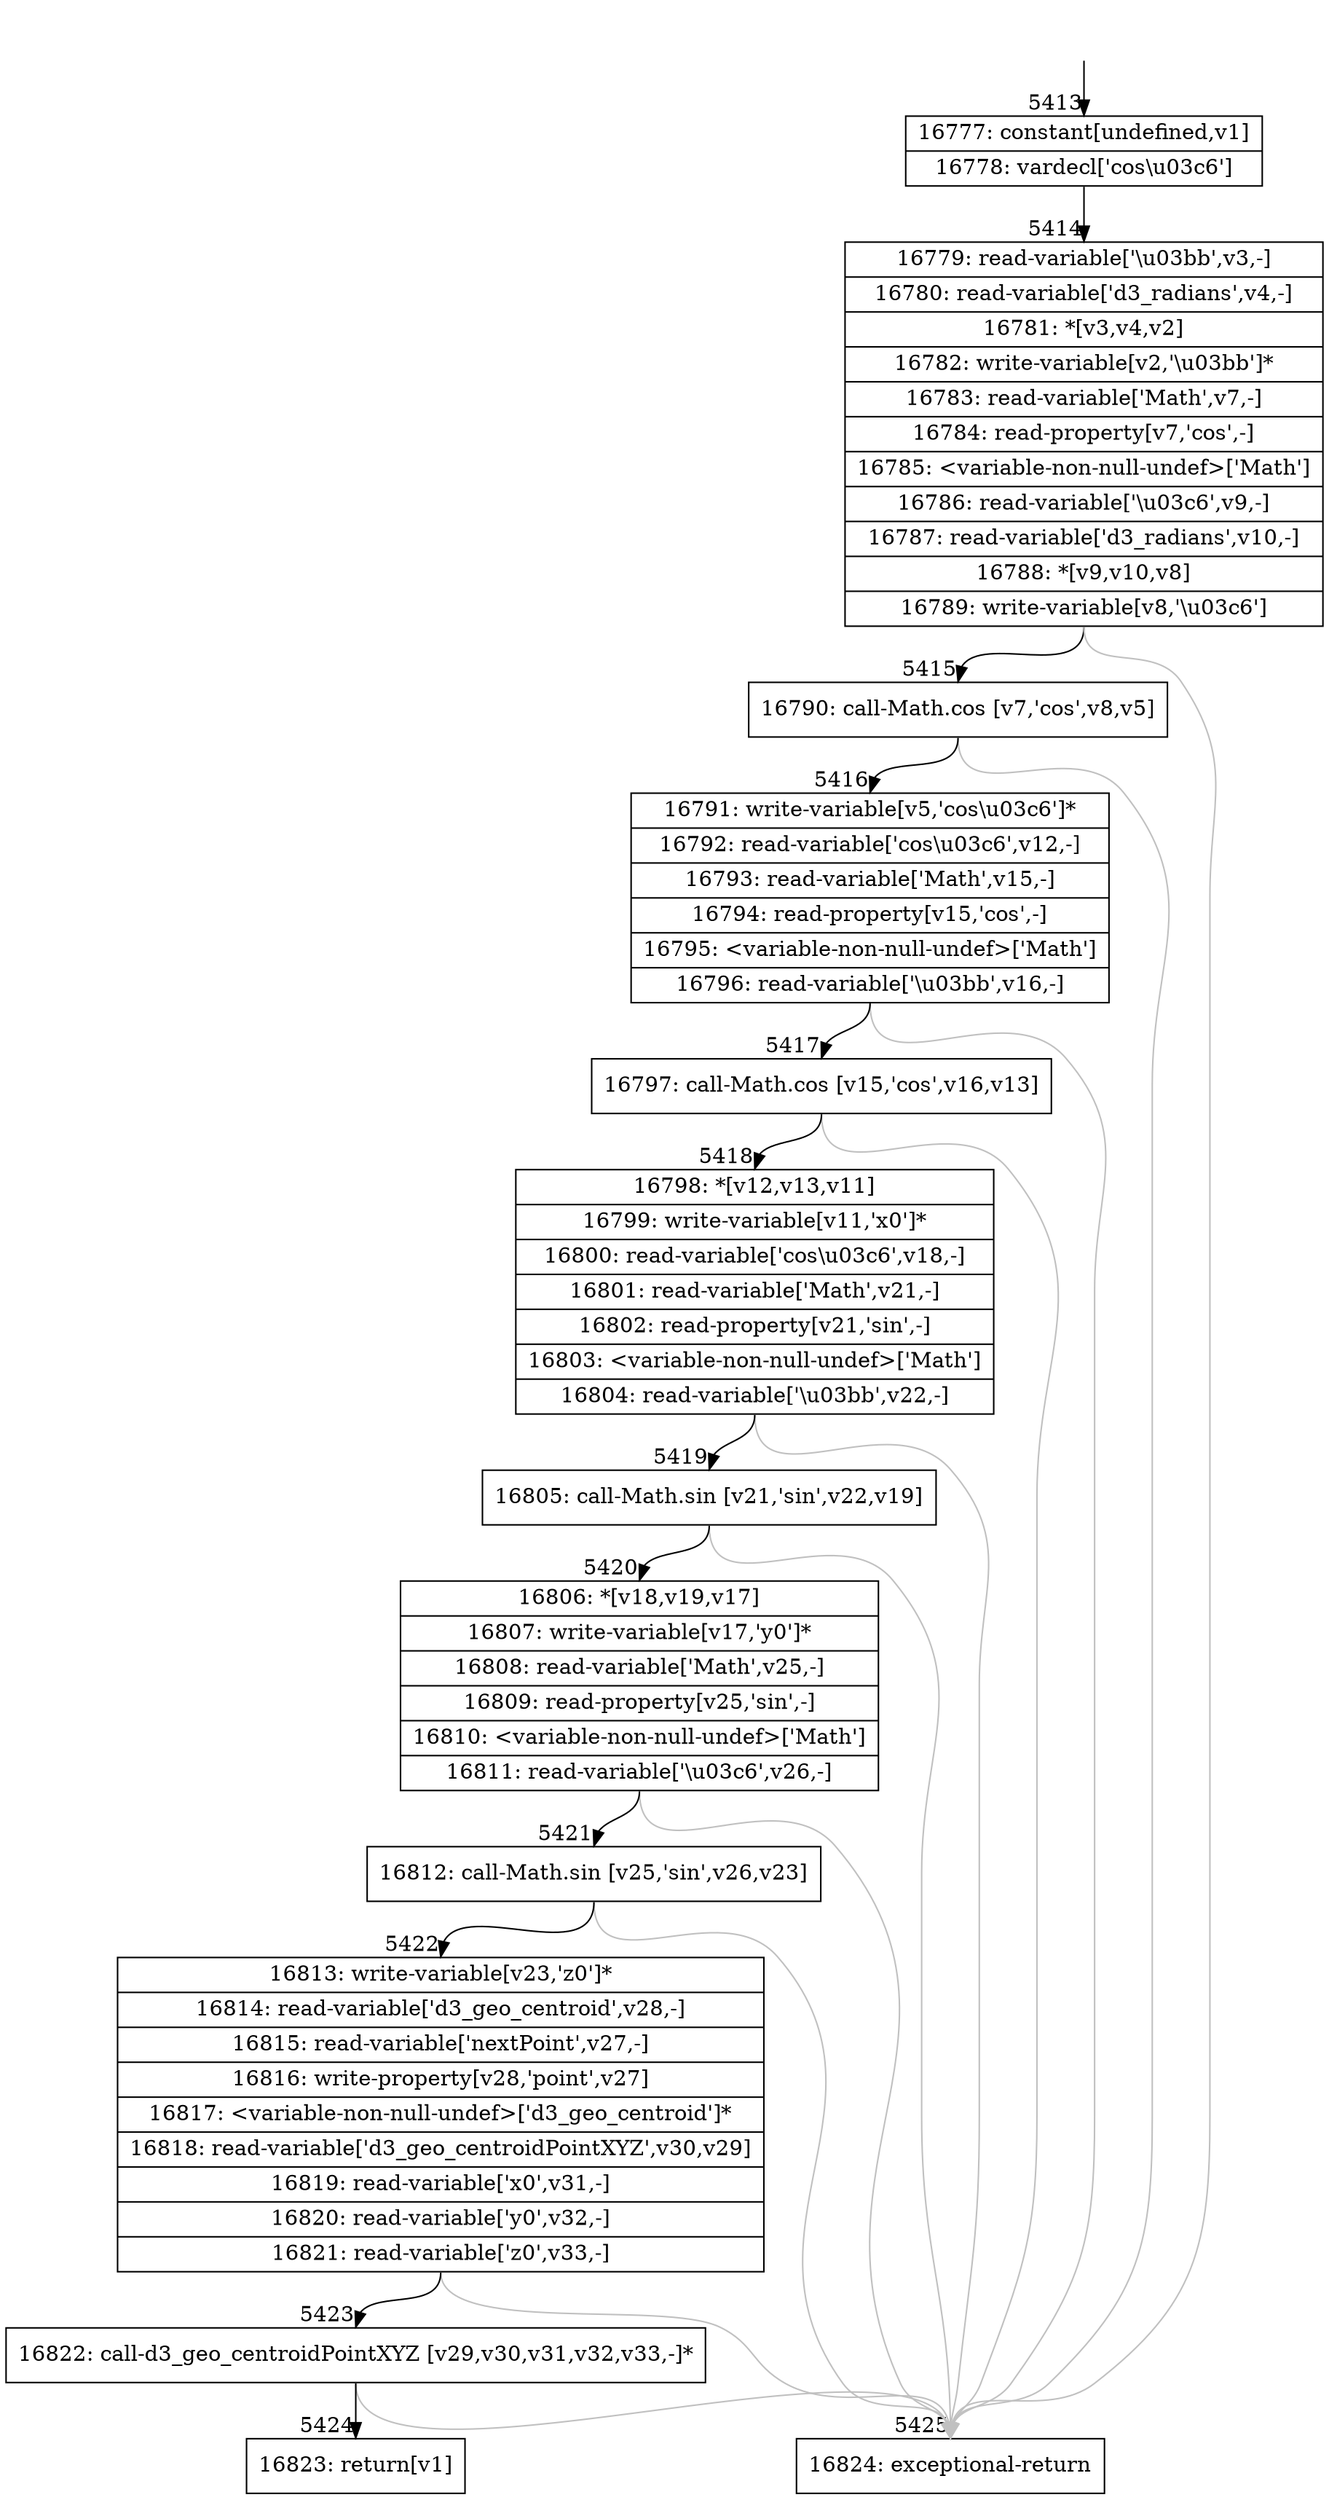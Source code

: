 digraph {
rankdir="TD"
BB_entry517[shape=none,label=""];
BB_entry517 -> BB5413 [tailport=s, headport=n, headlabel="    5413"]
BB5413 [shape=record label="{16777: constant[undefined,v1]|16778: vardecl['cos\\u03c6']}" ] 
BB5413 -> BB5414 [tailport=s, headport=n, headlabel="      5414"]
BB5414 [shape=record label="{16779: read-variable['\\u03bb',v3,-]|16780: read-variable['d3_radians',v4,-]|16781: *[v3,v4,v2]|16782: write-variable[v2,'\\u03bb']*|16783: read-variable['Math',v7,-]|16784: read-property[v7,'cos',-]|16785: \<variable-non-null-undef\>['Math']|16786: read-variable['\\u03c6',v9,-]|16787: read-variable['d3_radians',v10,-]|16788: *[v9,v10,v8]|16789: write-variable[v8,'\\u03c6']}" ] 
BB5414 -> BB5415 [tailport=s, headport=n, headlabel="      5415"]
BB5414 -> BB5425 [tailport=s, headport=n, color=gray, headlabel="      5425"]
BB5415 [shape=record label="{16790: call-Math.cos [v7,'cos',v8,v5]}" ] 
BB5415 -> BB5416 [tailport=s, headport=n, headlabel="      5416"]
BB5415 -> BB5425 [tailport=s, headport=n, color=gray]
BB5416 [shape=record label="{16791: write-variable[v5,'cos\\u03c6']*|16792: read-variable['cos\\u03c6',v12,-]|16793: read-variable['Math',v15,-]|16794: read-property[v15,'cos',-]|16795: \<variable-non-null-undef\>['Math']|16796: read-variable['\\u03bb',v16,-]}" ] 
BB5416 -> BB5417 [tailport=s, headport=n, headlabel="      5417"]
BB5416 -> BB5425 [tailport=s, headport=n, color=gray]
BB5417 [shape=record label="{16797: call-Math.cos [v15,'cos',v16,v13]}" ] 
BB5417 -> BB5418 [tailport=s, headport=n, headlabel="      5418"]
BB5417 -> BB5425 [tailport=s, headport=n, color=gray]
BB5418 [shape=record label="{16798: *[v12,v13,v11]|16799: write-variable[v11,'x0']*|16800: read-variable['cos\\u03c6',v18,-]|16801: read-variable['Math',v21,-]|16802: read-property[v21,'sin',-]|16803: \<variable-non-null-undef\>['Math']|16804: read-variable['\\u03bb',v22,-]}" ] 
BB5418 -> BB5419 [tailport=s, headport=n, headlabel="      5419"]
BB5418 -> BB5425 [tailport=s, headport=n, color=gray]
BB5419 [shape=record label="{16805: call-Math.sin [v21,'sin',v22,v19]}" ] 
BB5419 -> BB5420 [tailport=s, headport=n, headlabel="      5420"]
BB5419 -> BB5425 [tailport=s, headport=n, color=gray]
BB5420 [shape=record label="{16806: *[v18,v19,v17]|16807: write-variable[v17,'y0']*|16808: read-variable['Math',v25,-]|16809: read-property[v25,'sin',-]|16810: \<variable-non-null-undef\>['Math']|16811: read-variable['\\u03c6',v26,-]}" ] 
BB5420 -> BB5421 [tailport=s, headport=n, headlabel="      5421"]
BB5420 -> BB5425 [tailport=s, headport=n, color=gray]
BB5421 [shape=record label="{16812: call-Math.sin [v25,'sin',v26,v23]}" ] 
BB5421 -> BB5422 [tailport=s, headport=n, headlabel="      5422"]
BB5421 -> BB5425 [tailport=s, headport=n, color=gray]
BB5422 [shape=record label="{16813: write-variable[v23,'z0']*|16814: read-variable['d3_geo_centroid',v28,-]|16815: read-variable['nextPoint',v27,-]|16816: write-property[v28,'point',v27]|16817: \<variable-non-null-undef\>['d3_geo_centroid']*|16818: read-variable['d3_geo_centroidPointXYZ',v30,v29]|16819: read-variable['x0',v31,-]|16820: read-variable['y0',v32,-]|16821: read-variable['z0',v33,-]}" ] 
BB5422 -> BB5423 [tailport=s, headport=n, headlabel="      5423"]
BB5422 -> BB5425 [tailport=s, headport=n, color=gray]
BB5423 [shape=record label="{16822: call-d3_geo_centroidPointXYZ [v29,v30,v31,v32,v33,-]*}" ] 
BB5423 -> BB5424 [tailport=s, headport=n, headlabel="      5424"]
BB5423 -> BB5425 [tailport=s, headport=n, color=gray]
BB5424 [shape=record label="{16823: return[v1]}" ] 
BB5425 [shape=record label="{16824: exceptional-return}" ] 
//#$~ 3173
}
